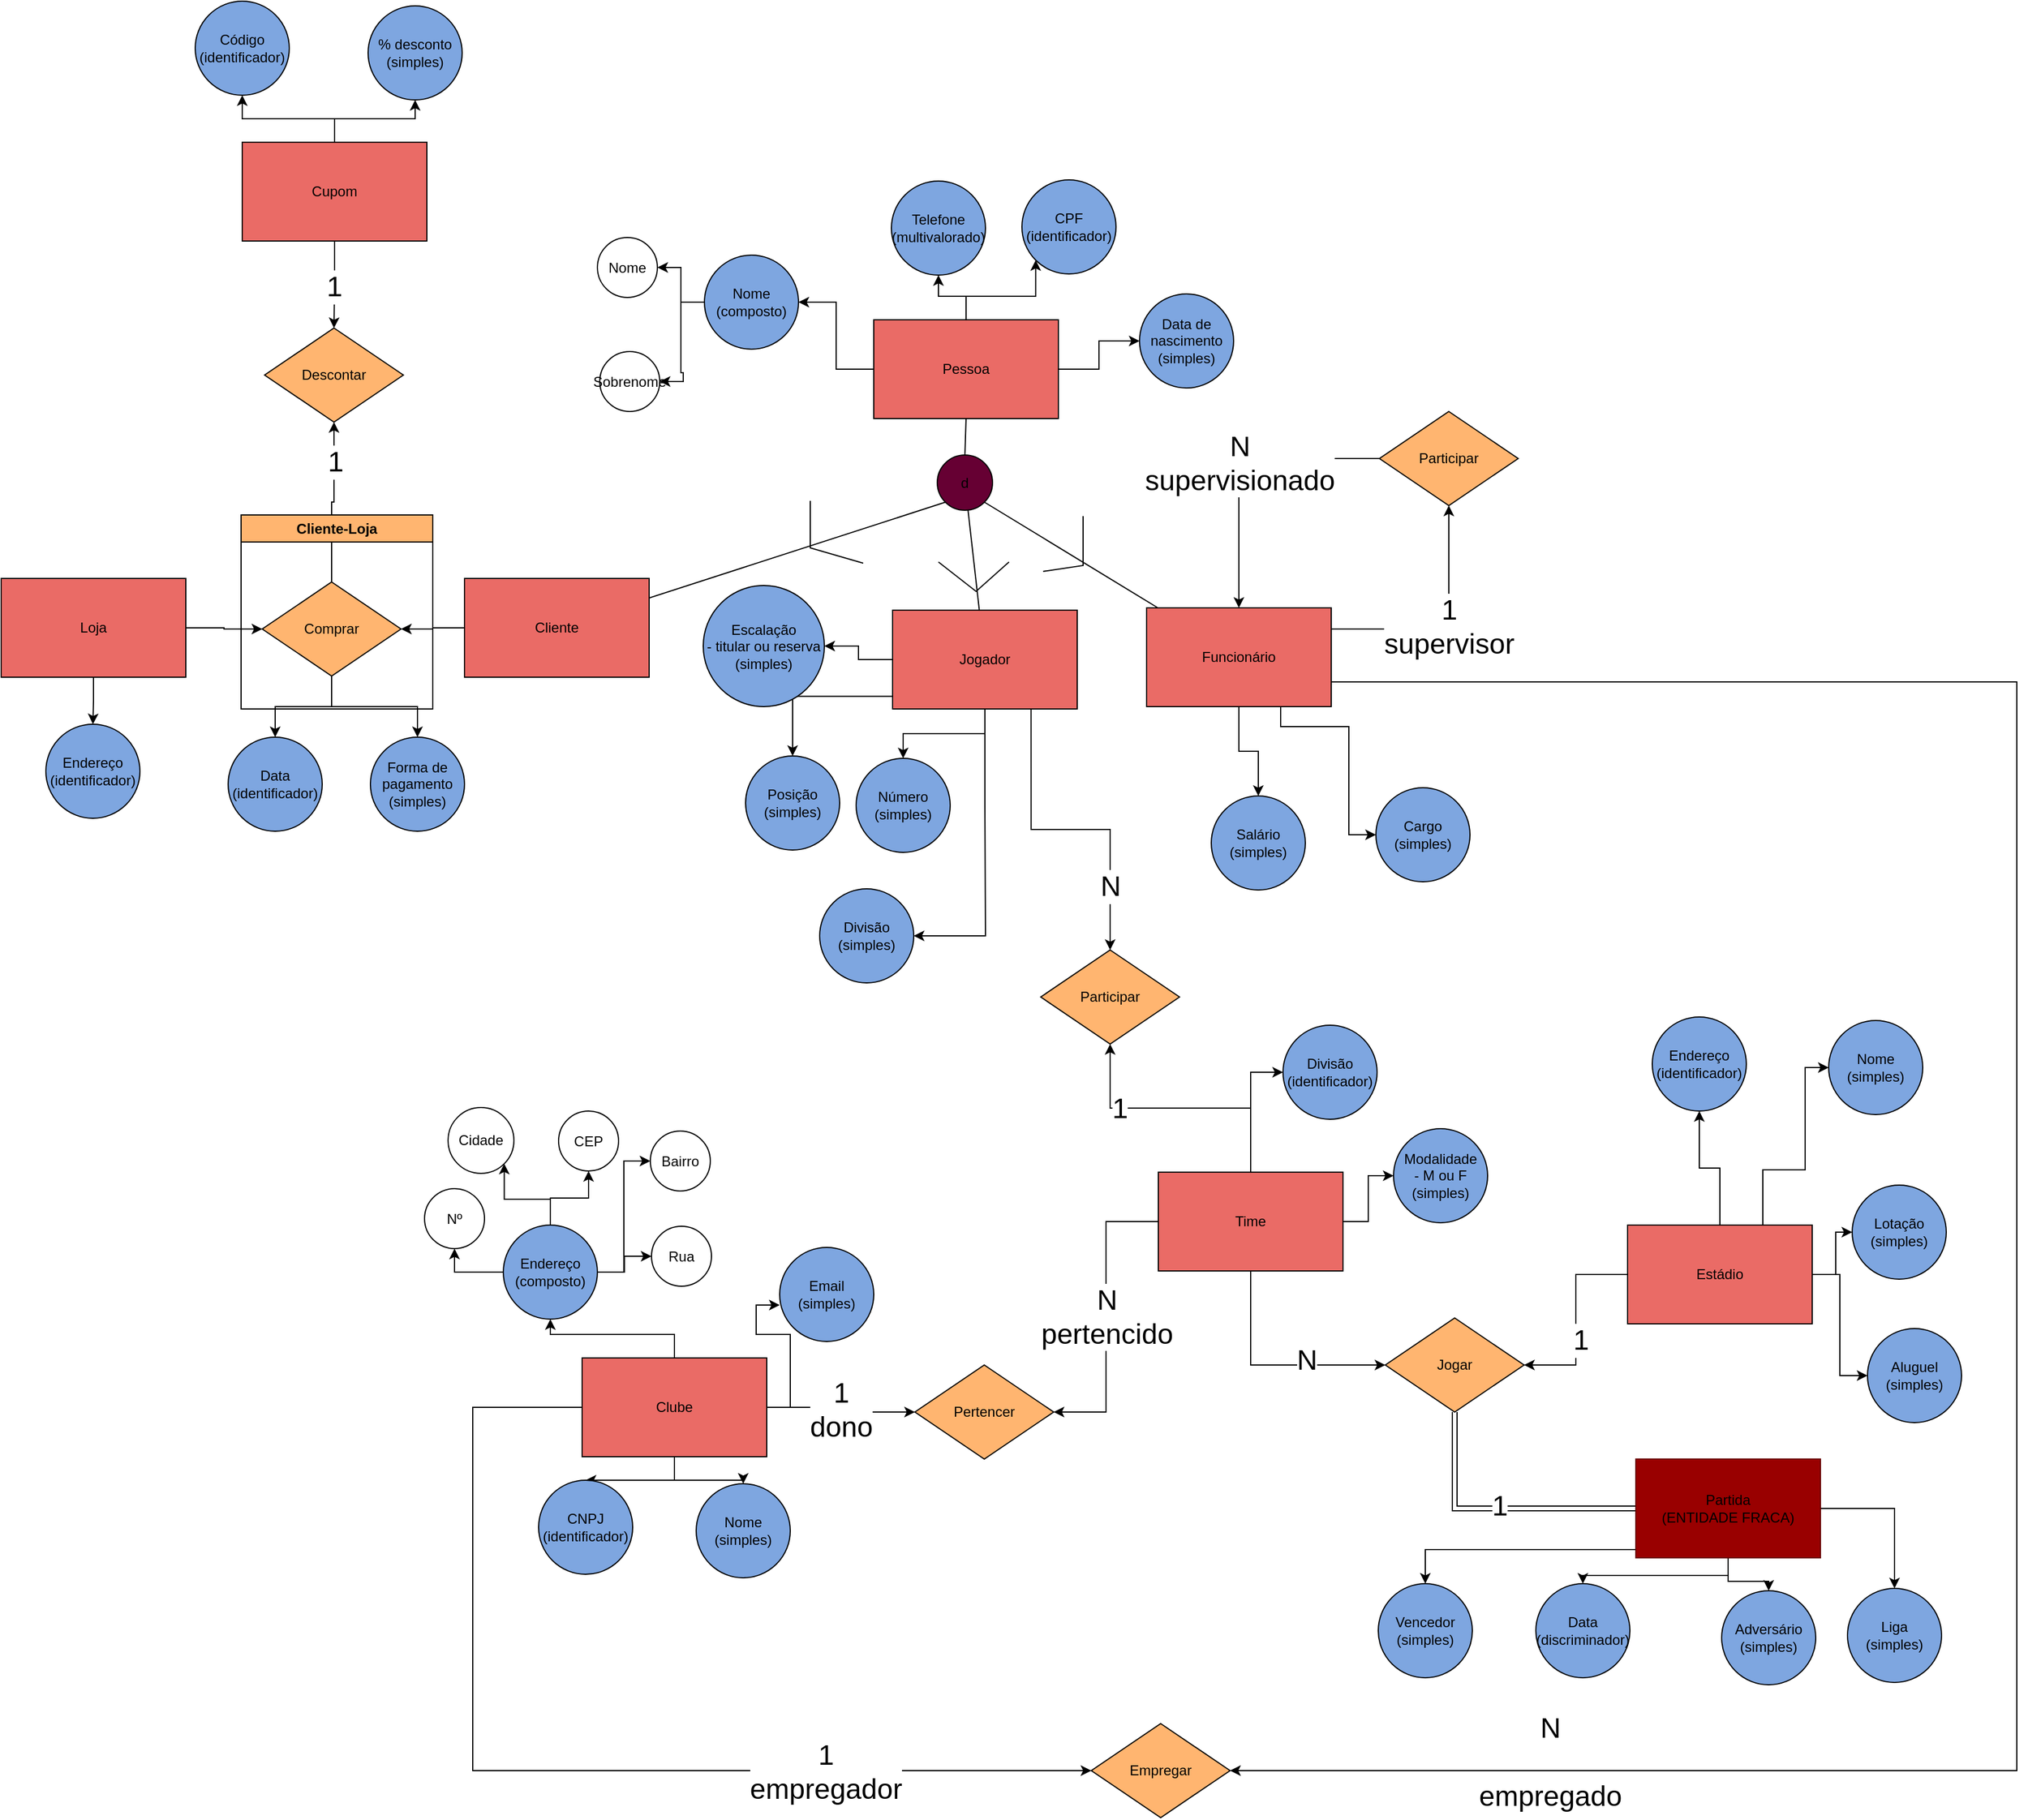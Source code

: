 <mxfile version="20.7.3" type="github">
  <diagram id="R2lEEEUBdFMjLlhIrx00" name="Page-1">
    <mxGraphModel dx="1477" dy="836" grid="0" gridSize="10" guides="0" tooltips="1" connect="1" arrows="1" fold="1" page="0" pageScale="1" pageWidth="850" pageHeight="1100" math="0" shadow="0" extFonts="Permanent Marker^https://fonts.googleapis.com/css?family=Permanent+Marker">
      <root>
        <mxCell id="0" />
        <mxCell id="1" parent="0" />
        <mxCell id="nBhm9qrBOVUtakQsjSAV-18" style="edgeStyle=orthogonalEdgeStyle;rounded=0;orthogonalLoop=1;jettySize=auto;html=1;" edge="1" parent="1" source="nBhm9qrBOVUtakQsjSAV-1" target="nBhm9qrBOVUtakQsjSAV-4">
          <mxGeometry relative="1" as="geometry">
            <Array as="points">
              <mxPoint x="132" y="1451" />
              <mxPoint x="26" y="1451" />
            </Array>
          </mxGeometry>
        </mxCell>
        <mxCell id="nBhm9qrBOVUtakQsjSAV-19" style="edgeStyle=orthogonalEdgeStyle;rounded=0;orthogonalLoop=1;jettySize=auto;html=1;entryX=0;entryY=0.613;entryDx=0;entryDy=0;entryPerimeter=0;" edge="1" parent="1" source="nBhm9qrBOVUtakQsjSAV-1" target="nBhm9qrBOVUtakQsjSAV-5">
          <mxGeometry relative="1" as="geometry" />
        </mxCell>
        <mxCell id="nBhm9qrBOVUtakQsjSAV-20" style="edgeStyle=orthogonalEdgeStyle;rounded=0;orthogonalLoop=1;jettySize=auto;html=1;" edge="1" parent="1" source="nBhm9qrBOVUtakQsjSAV-1" target="nBhm9qrBOVUtakQsjSAV-3">
          <mxGeometry relative="1" as="geometry" />
        </mxCell>
        <mxCell id="nBhm9qrBOVUtakQsjSAV-21" style="edgeStyle=orthogonalEdgeStyle;rounded=0;orthogonalLoop=1;jettySize=auto;html=1;" edge="1" parent="1" source="nBhm9qrBOVUtakQsjSAV-1" target="nBhm9qrBOVUtakQsjSAV-2">
          <mxGeometry relative="1" as="geometry" />
        </mxCell>
        <mxCell id="nBhm9qrBOVUtakQsjSAV-104" value="1&lt;br&gt;dono" style="edgeStyle=orthogonalEdgeStyle;rounded=0;orthogonalLoop=1;jettySize=auto;html=1;fontSize=24;fillColor=#FFB570;" edge="1" parent="1" source="nBhm9qrBOVUtakQsjSAV-1" target="nBhm9qrBOVUtakQsjSAV-102">
          <mxGeometry relative="1" as="geometry">
            <Array as="points">
              <mxPoint x="273" y="1513" />
              <mxPoint x="273" y="1517" />
            </Array>
          </mxGeometry>
        </mxCell>
        <mxCell id="nBhm9qrBOVUtakQsjSAV-118" style="edgeStyle=orthogonalEdgeStyle;rounded=0;orthogonalLoop=1;jettySize=auto;html=1;entryX=0;entryY=0.5;entryDx=0;entryDy=0;fontSize=24;fillColor=#FFB570;exitX=0;exitY=0.5;exitDx=0;exitDy=0;" edge="1" parent="1" source="nBhm9qrBOVUtakQsjSAV-1" target="nBhm9qrBOVUtakQsjSAV-117">
          <mxGeometry relative="1" as="geometry">
            <Array as="points">
              <mxPoint x="-40" y="1513" />
              <mxPoint x="-40" y="1822" />
            </Array>
          </mxGeometry>
        </mxCell>
        <mxCell id="nBhm9qrBOVUtakQsjSAV-119" value="1&lt;br&gt;empregador" style="edgeLabel;html=1;align=center;verticalAlign=middle;resizable=0;points=[];fontSize=24;" vertex="1" connectable="0" parent="nBhm9qrBOVUtakQsjSAV-118">
          <mxGeometry x="0.513" y="-1" relative="1" as="geometry">
            <mxPoint as="offset" />
          </mxGeometry>
        </mxCell>
        <mxCell id="nBhm9qrBOVUtakQsjSAV-1" value="Clube" style="rounded=0;whiteSpace=wrap;html=1;fillColor=#EA6B66;" vertex="1" parent="1">
          <mxGeometry x="53" y="1471" width="157" height="84" as="geometry" />
        </mxCell>
        <mxCell id="nBhm9qrBOVUtakQsjSAV-2" value="CNPJ&lt;br&gt;(identificador)" style="ellipse;whiteSpace=wrap;html=1;aspect=fixed;fillColor=#7EA6E0;" vertex="1" parent="1">
          <mxGeometry x="16" y="1575" width="80" height="80" as="geometry" />
        </mxCell>
        <mxCell id="nBhm9qrBOVUtakQsjSAV-3" value="Nome&lt;br&gt;(simples)" style="ellipse;whiteSpace=wrap;html=1;aspect=fixed;fillColor=#7EA6E0;" vertex="1" parent="1">
          <mxGeometry x="150" y="1578" width="80" height="80" as="geometry" />
        </mxCell>
        <mxCell id="nBhm9qrBOVUtakQsjSAV-13" style="edgeStyle=orthogonalEdgeStyle;rounded=0;orthogonalLoop=1;jettySize=auto;html=1;entryX=1;entryY=1;entryDx=0;entryDy=0;" edge="1" parent="1" source="nBhm9qrBOVUtakQsjSAV-4" target="nBhm9qrBOVUtakQsjSAV-8">
          <mxGeometry relative="1" as="geometry" />
        </mxCell>
        <mxCell id="nBhm9qrBOVUtakQsjSAV-14" style="edgeStyle=orthogonalEdgeStyle;rounded=0;orthogonalLoop=1;jettySize=auto;html=1;entryX=0.5;entryY=1;entryDx=0;entryDy=0;" edge="1" parent="1" source="nBhm9qrBOVUtakQsjSAV-4" target="nBhm9qrBOVUtakQsjSAV-11">
          <mxGeometry relative="1" as="geometry" />
        </mxCell>
        <mxCell id="nBhm9qrBOVUtakQsjSAV-15" style="edgeStyle=orthogonalEdgeStyle;rounded=0;orthogonalLoop=1;jettySize=auto;html=1;" edge="1" parent="1" source="nBhm9qrBOVUtakQsjSAV-4" target="nBhm9qrBOVUtakQsjSAV-6">
          <mxGeometry relative="1" as="geometry" />
        </mxCell>
        <mxCell id="nBhm9qrBOVUtakQsjSAV-16" style="edgeStyle=orthogonalEdgeStyle;rounded=0;orthogonalLoop=1;jettySize=auto;html=1;entryX=0;entryY=0.5;entryDx=0;entryDy=0;" edge="1" parent="1" source="nBhm9qrBOVUtakQsjSAV-4" target="nBhm9qrBOVUtakQsjSAV-9">
          <mxGeometry relative="1" as="geometry" />
        </mxCell>
        <mxCell id="nBhm9qrBOVUtakQsjSAV-17" style="edgeStyle=orthogonalEdgeStyle;rounded=0;orthogonalLoop=1;jettySize=auto;html=1;" edge="1" parent="1" source="nBhm9qrBOVUtakQsjSAV-4" target="nBhm9qrBOVUtakQsjSAV-10">
          <mxGeometry relative="1" as="geometry" />
        </mxCell>
        <mxCell id="nBhm9qrBOVUtakQsjSAV-4" value="Endereço&lt;br&gt;(composto)" style="ellipse;whiteSpace=wrap;html=1;aspect=fixed;fillColor=#7EA6E0;" vertex="1" parent="1">
          <mxGeometry x="-14" y="1358" width="80" height="80" as="geometry" />
        </mxCell>
        <mxCell id="nBhm9qrBOVUtakQsjSAV-5" value="Email&lt;br&gt;(simples)" style="ellipse;whiteSpace=wrap;html=1;aspect=fixed;fillColor=#7EA6E0;" vertex="1" parent="1">
          <mxGeometry x="221" y="1377" width="80" height="80" as="geometry" />
        </mxCell>
        <mxCell id="nBhm9qrBOVUtakQsjSAV-6" value="CEP" style="ellipse;whiteSpace=wrap;html=1;aspect=fixed;" vertex="1" parent="1">
          <mxGeometry x="33" y="1261" width="51" height="51" as="geometry" />
        </mxCell>
        <mxCell id="nBhm9qrBOVUtakQsjSAV-8" value="Cidade" style="ellipse;whiteSpace=wrap;html=1;aspect=fixed;" vertex="1" parent="1">
          <mxGeometry x="-61" y="1258" width="56" height="56" as="geometry" />
        </mxCell>
        <mxCell id="nBhm9qrBOVUtakQsjSAV-9" value="Bairro" style="ellipse;whiteSpace=wrap;html=1;aspect=fixed;" vertex="1" parent="1">
          <mxGeometry x="111" y="1278" width="51" height="51" as="geometry" />
        </mxCell>
        <mxCell id="nBhm9qrBOVUtakQsjSAV-10" value="Rua" style="ellipse;whiteSpace=wrap;html=1;aspect=fixed;" vertex="1" parent="1">
          <mxGeometry x="112" y="1359" width="51" height="51" as="geometry" />
        </mxCell>
        <mxCell id="nBhm9qrBOVUtakQsjSAV-11" value="Nº" style="ellipse;whiteSpace=wrap;html=1;aspect=fixed;" vertex="1" parent="1">
          <mxGeometry x="-81" y="1327" width="51" height="51" as="geometry" />
        </mxCell>
        <mxCell id="nBhm9qrBOVUtakQsjSAV-25" style="edgeStyle=orthogonalEdgeStyle;rounded=0;orthogonalLoop=1;jettySize=auto;html=1;entryX=0;entryY=0.5;entryDx=0;entryDy=0;" edge="1" parent="1" source="nBhm9qrBOVUtakQsjSAV-22" target="nBhm9qrBOVUtakQsjSAV-23">
          <mxGeometry relative="1" as="geometry" />
        </mxCell>
        <mxCell id="nBhm9qrBOVUtakQsjSAV-26" style="edgeStyle=orthogonalEdgeStyle;rounded=0;orthogonalLoop=1;jettySize=auto;html=1;" edge="1" parent="1" source="nBhm9qrBOVUtakQsjSAV-22" target="nBhm9qrBOVUtakQsjSAV-24">
          <mxGeometry relative="1" as="geometry" />
        </mxCell>
        <mxCell id="nBhm9qrBOVUtakQsjSAV-100" style="edgeStyle=orthogonalEdgeStyle;rounded=0;orthogonalLoop=1;jettySize=auto;html=1;entryX=0.5;entryY=1;entryDx=0;entryDy=0;fontSize=24;" edge="1" parent="1" source="nBhm9qrBOVUtakQsjSAV-22" target="nBhm9qrBOVUtakQsjSAV-97">
          <mxGeometry relative="1" as="geometry" />
        </mxCell>
        <mxCell id="nBhm9qrBOVUtakQsjSAV-101" value="1" style="edgeLabel;html=1;align=center;verticalAlign=middle;resizable=0;points=[];fontSize=24;" vertex="1" connectable="0" parent="nBhm9qrBOVUtakQsjSAV-100">
          <mxGeometry x="0.468" relative="1" as="geometry">
            <mxPoint x="1" as="offset" />
          </mxGeometry>
        </mxCell>
        <mxCell id="nBhm9qrBOVUtakQsjSAV-103" value="N&lt;br&gt;pertencido" style="edgeStyle=orthogonalEdgeStyle;rounded=0;orthogonalLoop=1;jettySize=auto;html=1;entryX=1;entryY=0.5;entryDx=0;entryDy=0;fontSize=24;" edge="1" parent="1" source="nBhm9qrBOVUtakQsjSAV-22" target="nBhm9qrBOVUtakQsjSAV-102">
          <mxGeometry relative="1" as="geometry" />
        </mxCell>
        <mxCell id="nBhm9qrBOVUtakQsjSAV-111" style="edgeStyle=orthogonalEdgeStyle;rounded=0;orthogonalLoop=1;jettySize=auto;html=1;entryX=0;entryY=0.5;entryDx=0;entryDy=0;fontSize=24;fillColor=#FFB570;exitX=0.5;exitY=1;exitDx=0;exitDy=0;" edge="1" parent="1" source="nBhm9qrBOVUtakQsjSAV-22" target="nBhm9qrBOVUtakQsjSAV-110">
          <mxGeometry relative="1" as="geometry" />
        </mxCell>
        <mxCell id="nBhm9qrBOVUtakQsjSAV-112" value="N" style="edgeLabel;html=1;align=center;verticalAlign=middle;resizable=0;points=[];fontSize=24;" vertex="1" connectable="0" parent="nBhm9qrBOVUtakQsjSAV-111">
          <mxGeometry x="0.304" y="4" relative="1" as="geometry">
            <mxPoint as="offset" />
          </mxGeometry>
        </mxCell>
        <mxCell id="nBhm9qrBOVUtakQsjSAV-22" value="Time" style="rounded=0;whiteSpace=wrap;html=1;fillColor=#EA6B66;" vertex="1" parent="1">
          <mxGeometry x="543" y="1313" width="157" height="84" as="geometry" />
        </mxCell>
        <mxCell id="nBhm9qrBOVUtakQsjSAV-23" value="Divisão&lt;br&gt;(identificador)" style="ellipse;whiteSpace=wrap;html=1;aspect=fixed;fillColor=#7EA6E0;" vertex="1" parent="1">
          <mxGeometry x="649" y="1188" width="80" height="80" as="geometry" />
        </mxCell>
        <mxCell id="nBhm9qrBOVUtakQsjSAV-24" value="Modalidade&lt;br&gt;- M ou F (simples)" style="ellipse;whiteSpace=wrap;html=1;aspect=fixed;fillColor=#7EA6E0;" vertex="1" parent="1">
          <mxGeometry x="743" y="1276" width="80" height="80" as="geometry" />
        </mxCell>
        <mxCell id="nBhm9qrBOVUtakQsjSAV-40" style="edgeStyle=orthogonalEdgeStyle;rounded=0;orthogonalLoop=1;jettySize=auto;html=1;entryX=0.5;entryY=0;entryDx=0;entryDy=0;" edge="1" parent="1" source="nBhm9qrBOVUtakQsjSAV-27" target="nBhm9qrBOVUtakQsjSAV-28">
          <mxGeometry relative="1" as="geometry" />
        </mxCell>
        <mxCell id="nBhm9qrBOVUtakQsjSAV-89" style="edgeStyle=orthogonalEdgeStyle;rounded=0;orthogonalLoop=1;jettySize=auto;html=1;" edge="1" parent="1" source="nBhm9qrBOVUtakQsjSAV-27" target="nBhm9qrBOVUtakQsjSAV-80">
          <mxGeometry relative="1" as="geometry" />
        </mxCell>
        <mxCell id="nBhm9qrBOVUtakQsjSAV-27" value="Loja" style="rounded=0;whiteSpace=wrap;html=1;fillColor=#EA6B66;" vertex="1" parent="1">
          <mxGeometry x="-441" y="808" width="157" height="84" as="geometry" />
        </mxCell>
        <mxCell id="nBhm9qrBOVUtakQsjSAV-28" value="Endereço&lt;br&gt;(identificador)" style="ellipse;whiteSpace=wrap;html=1;aspect=fixed;fillColor=#7EA6E0;" vertex="1" parent="1">
          <mxGeometry x="-403" y="932" width="80" height="80" as="geometry" />
        </mxCell>
        <mxCell id="nBhm9qrBOVUtakQsjSAV-41" style="edgeStyle=orthogonalEdgeStyle;rounded=0;orthogonalLoop=1;jettySize=auto;html=1;" edge="1" parent="1" source="nBhm9qrBOVUtakQsjSAV-30" target="nBhm9qrBOVUtakQsjSAV-32">
          <mxGeometry relative="1" as="geometry" />
        </mxCell>
        <mxCell id="nBhm9qrBOVUtakQsjSAV-42" style="edgeStyle=orthogonalEdgeStyle;rounded=0;orthogonalLoop=1;jettySize=auto;html=1;" edge="1" parent="1" source="nBhm9qrBOVUtakQsjSAV-30" target="nBhm9qrBOVUtakQsjSAV-39">
          <mxGeometry relative="1" as="geometry" />
        </mxCell>
        <mxCell id="nBhm9qrBOVUtakQsjSAV-43" style="edgeStyle=orthogonalEdgeStyle;rounded=0;orthogonalLoop=1;jettySize=auto;html=1;entryX=0;entryY=1;entryDx=0;entryDy=0;" edge="1" parent="1" source="nBhm9qrBOVUtakQsjSAV-30" target="nBhm9qrBOVUtakQsjSAV-31">
          <mxGeometry relative="1" as="geometry" />
        </mxCell>
        <mxCell id="nBhm9qrBOVUtakQsjSAV-44" style="edgeStyle=orthogonalEdgeStyle;rounded=0;orthogonalLoop=1;jettySize=auto;html=1;" edge="1" parent="1" source="nBhm9qrBOVUtakQsjSAV-30" target="nBhm9qrBOVUtakQsjSAV-38">
          <mxGeometry relative="1" as="geometry" />
        </mxCell>
        <mxCell id="nBhm9qrBOVUtakQsjSAV-30" value="Pessoa" style="rounded=0;whiteSpace=wrap;html=1;fillColor=#EA6B66;" vertex="1" parent="1">
          <mxGeometry x="301" y="588" width="157" height="84" as="geometry" />
        </mxCell>
        <mxCell id="nBhm9qrBOVUtakQsjSAV-31" value="CPF&lt;br&gt;(identificador)" style="ellipse;whiteSpace=wrap;html=1;aspect=fixed;fillColor=#7EA6E0;" vertex="1" parent="1">
          <mxGeometry x="427" y="469" width="80" height="80" as="geometry" />
        </mxCell>
        <mxCell id="nBhm9qrBOVUtakQsjSAV-36" style="edgeStyle=orthogonalEdgeStyle;rounded=0;orthogonalLoop=1;jettySize=auto;html=1;entryX=1;entryY=0.5;entryDx=0;entryDy=0;" edge="1" parent="1" source="nBhm9qrBOVUtakQsjSAV-32" target="nBhm9qrBOVUtakQsjSAV-33">
          <mxGeometry relative="1" as="geometry" />
        </mxCell>
        <mxCell id="nBhm9qrBOVUtakQsjSAV-37" style="edgeStyle=orthogonalEdgeStyle;rounded=0;orthogonalLoop=1;jettySize=auto;html=1;entryX=1;entryY=0.5;entryDx=0;entryDy=0;" edge="1" parent="1" source="nBhm9qrBOVUtakQsjSAV-32" target="nBhm9qrBOVUtakQsjSAV-34">
          <mxGeometry relative="1" as="geometry" />
        </mxCell>
        <mxCell id="nBhm9qrBOVUtakQsjSAV-32" value="Nome&lt;br&gt;(composto)" style="ellipse;whiteSpace=wrap;html=1;aspect=fixed;fillColor=#7EA6E0;" vertex="1" parent="1">
          <mxGeometry x="157" y="533" width="80" height="80" as="geometry" />
        </mxCell>
        <mxCell id="nBhm9qrBOVUtakQsjSAV-33" value="Nome" style="ellipse;whiteSpace=wrap;html=1;aspect=fixed;" vertex="1" parent="1">
          <mxGeometry x="66" y="518" width="51" height="51" as="geometry" />
        </mxCell>
        <mxCell id="nBhm9qrBOVUtakQsjSAV-34" value="Sobrenome" style="ellipse;whiteSpace=wrap;html=1;aspect=fixed;" vertex="1" parent="1">
          <mxGeometry x="68" y="615" width="51" height="51" as="geometry" />
        </mxCell>
        <mxCell id="nBhm9qrBOVUtakQsjSAV-38" value="Data de nascimento&lt;br&gt;(simples)" style="ellipse;whiteSpace=wrap;html=1;aspect=fixed;fillColor=#7EA6E0;" vertex="1" parent="1">
          <mxGeometry x="527" y="566" width="80" height="80" as="geometry" />
        </mxCell>
        <mxCell id="nBhm9qrBOVUtakQsjSAV-39" value="Telefone&lt;br&gt;(multivalorado)" style="ellipse;whiteSpace=wrap;html=1;aspect=fixed;fillColor=#7EA6E0;" vertex="1" parent="1">
          <mxGeometry x="316" y="470" width="80" height="80" as="geometry" />
        </mxCell>
        <mxCell id="nBhm9qrBOVUtakQsjSAV-45" value="d" style="ellipse;whiteSpace=wrap;html=1;aspect=fixed;fillColor=#660033;" vertex="1" parent="1">
          <mxGeometry x="355" y="703" width="47" height="47" as="geometry" />
        </mxCell>
        <mxCell id="nBhm9qrBOVUtakQsjSAV-47" value="" style="endArrow=none;html=1;rounded=0;entryX=0.5;entryY=1;entryDx=0;entryDy=0;exitX=0.5;exitY=0;exitDx=0;exitDy=0;" edge="1" parent="1" source="nBhm9qrBOVUtakQsjSAV-45" target="nBhm9qrBOVUtakQsjSAV-30">
          <mxGeometry width="50" height="50" relative="1" as="geometry">
            <mxPoint x="397" y="617" as="sourcePoint" />
            <mxPoint x="447" y="567" as="targetPoint" />
          </mxGeometry>
        </mxCell>
        <mxCell id="nBhm9qrBOVUtakQsjSAV-90" style="edgeStyle=orthogonalEdgeStyle;rounded=0;orthogonalLoop=1;jettySize=auto;html=1;entryX=1;entryY=0.5;entryDx=0;entryDy=0;" edge="1" parent="1" source="nBhm9qrBOVUtakQsjSAV-48" target="nBhm9qrBOVUtakQsjSAV-80">
          <mxGeometry relative="1" as="geometry" />
        </mxCell>
        <mxCell id="nBhm9qrBOVUtakQsjSAV-48" value="Cliente" style="rounded=0;whiteSpace=wrap;html=1;fillColor=#EA6B66;" vertex="1" parent="1">
          <mxGeometry x="-47" y="808" width="157" height="84" as="geometry" />
        </mxCell>
        <mxCell id="nBhm9qrBOVUtakQsjSAV-68" style="edgeStyle=orthogonalEdgeStyle;rounded=0;orthogonalLoop=1;jettySize=auto;html=1;exitX=0.002;exitY=0.872;exitDx=0;exitDy=0;exitPerimeter=0;" edge="1" parent="1" source="nBhm9qrBOVUtakQsjSAV-49" target="nBhm9qrBOVUtakQsjSAV-67">
          <mxGeometry relative="1" as="geometry" />
        </mxCell>
        <mxCell id="nBhm9qrBOVUtakQsjSAV-70" style="edgeStyle=orthogonalEdgeStyle;rounded=0;orthogonalLoop=1;jettySize=auto;html=1;" edge="1" parent="1" source="nBhm9qrBOVUtakQsjSAV-49" target="nBhm9qrBOVUtakQsjSAV-69">
          <mxGeometry relative="1" as="geometry" />
        </mxCell>
        <mxCell id="nBhm9qrBOVUtakQsjSAV-72" style="edgeStyle=orthogonalEdgeStyle;rounded=0;orthogonalLoop=1;jettySize=auto;html=1;exitX=0.5;exitY=1;exitDx=0;exitDy=0;" edge="1" parent="1" source="nBhm9qrBOVUtakQsjSAV-49" target="nBhm9qrBOVUtakQsjSAV-71">
          <mxGeometry relative="1" as="geometry">
            <Array as="points">
              <mxPoint x="396" y="1001" />
              <mxPoint x="396" y="1001" />
            </Array>
          </mxGeometry>
        </mxCell>
        <mxCell id="nBhm9qrBOVUtakQsjSAV-74" style="edgeStyle=orthogonalEdgeStyle;rounded=0;orthogonalLoop=1;jettySize=auto;html=1;exitX=0;exitY=0.5;exitDx=0;exitDy=0;" edge="1" parent="1" source="nBhm9qrBOVUtakQsjSAV-49" target="nBhm9qrBOVUtakQsjSAV-73">
          <mxGeometry relative="1" as="geometry" />
        </mxCell>
        <mxCell id="nBhm9qrBOVUtakQsjSAV-98" value="&lt;font style=&quot;font-size: 24px;&quot;&gt;N&lt;/font&gt;" style="edgeStyle=orthogonalEdgeStyle;rounded=0;orthogonalLoop=1;jettySize=auto;html=1;exitX=0.75;exitY=1;exitDx=0;exitDy=0;" edge="1" parent="1" source="nBhm9qrBOVUtakQsjSAV-49" target="nBhm9qrBOVUtakQsjSAV-97">
          <mxGeometry x="0.603" relative="1" as="geometry">
            <mxPoint as="offset" />
          </mxGeometry>
        </mxCell>
        <mxCell id="nBhm9qrBOVUtakQsjSAV-49" value="Jogador" style="rounded=0;whiteSpace=wrap;html=1;fillColor=#EA6B66;" vertex="1" parent="1">
          <mxGeometry x="317" y="835" width="157" height="84" as="geometry" />
        </mxCell>
        <mxCell id="nBhm9qrBOVUtakQsjSAV-76" style="edgeStyle=orthogonalEdgeStyle;rounded=0;orthogonalLoop=1;jettySize=auto;html=1;exitX=0.75;exitY=1;exitDx=0;exitDy=0;" edge="1" parent="1" source="nBhm9qrBOVUtakQsjSAV-50" target="nBhm9qrBOVUtakQsjSAV-75">
          <mxGeometry relative="1" as="geometry">
            <Array as="points">
              <mxPoint x="647" y="917" />
              <mxPoint x="647" y="934" />
              <mxPoint x="705" y="934" />
              <mxPoint x="705" y="1026" />
            </Array>
          </mxGeometry>
        </mxCell>
        <mxCell id="nBhm9qrBOVUtakQsjSAV-78" style="edgeStyle=orthogonalEdgeStyle;rounded=0;orthogonalLoop=1;jettySize=auto;html=1;" edge="1" parent="1" source="nBhm9qrBOVUtakQsjSAV-50" target="nBhm9qrBOVUtakQsjSAV-77">
          <mxGeometry relative="1" as="geometry" />
        </mxCell>
        <mxCell id="nBhm9qrBOVUtakQsjSAV-106" value="1&lt;br&gt;supervisor" style="edgeStyle=orthogonalEdgeStyle;rounded=0;orthogonalLoop=1;jettySize=auto;html=1;entryX=0.5;entryY=1;entryDx=0;entryDy=0;fontSize=24;fillColor=#FFB570;" edge="1" parent="1" source="nBhm9qrBOVUtakQsjSAV-50" target="nBhm9qrBOVUtakQsjSAV-105">
          <mxGeometry relative="1" as="geometry">
            <Array as="points">
              <mxPoint x="790" y="851" />
            </Array>
          </mxGeometry>
        </mxCell>
        <mxCell id="nBhm9qrBOVUtakQsjSAV-120" style="edgeStyle=orthogonalEdgeStyle;rounded=0;orthogonalLoop=1;jettySize=auto;html=1;entryX=1;entryY=0.5;entryDx=0;entryDy=0;fontSize=24;fillColor=#FFB570;exitX=1;exitY=0.75;exitDx=0;exitDy=0;" edge="1" parent="1" source="nBhm9qrBOVUtakQsjSAV-50" target="nBhm9qrBOVUtakQsjSAV-117">
          <mxGeometry relative="1" as="geometry">
            <Array as="points">
              <mxPoint x="1273" y="896" />
              <mxPoint x="1273" y="1822" />
            </Array>
          </mxGeometry>
        </mxCell>
        <mxCell id="nBhm9qrBOVUtakQsjSAV-50" value="Funcionário" style="rounded=0;whiteSpace=wrap;html=1;fillColor=#EA6B66;" vertex="1" parent="1">
          <mxGeometry x="533" y="833" width="157" height="84" as="geometry" />
        </mxCell>
        <mxCell id="nBhm9qrBOVUtakQsjSAV-54" style="edgeStyle=orthogonalEdgeStyle;rounded=0;orthogonalLoop=1;jettySize=auto;html=1;entryX=0.5;entryY=1;entryDx=0;entryDy=0;" edge="1" parent="1" source="nBhm9qrBOVUtakQsjSAV-51" target="nBhm9qrBOVUtakQsjSAV-52">
          <mxGeometry relative="1" as="geometry" />
        </mxCell>
        <mxCell id="nBhm9qrBOVUtakQsjSAV-55" style="edgeStyle=orthogonalEdgeStyle;rounded=0;orthogonalLoop=1;jettySize=auto;html=1;entryX=0.5;entryY=1;entryDx=0;entryDy=0;" edge="1" parent="1" source="nBhm9qrBOVUtakQsjSAV-51" target="nBhm9qrBOVUtakQsjSAV-53">
          <mxGeometry relative="1" as="geometry" />
        </mxCell>
        <mxCell id="nBhm9qrBOVUtakQsjSAV-88" style="edgeStyle=orthogonalEdgeStyle;rounded=0;orthogonalLoop=1;jettySize=auto;html=1;" edge="1" parent="1" source="nBhm9qrBOVUtakQsjSAV-51" target="nBhm9qrBOVUtakQsjSAV-85">
          <mxGeometry relative="1" as="geometry" />
        </mxCell>
        <mxCell id="nBhm9qrBOVUtakQsjSAV-108" value="1" style="edgeLabel;html=1;align=center;verticalAlign=middle;resizable=0;points=[];fontSize=24;" vertex="1" connectable="0" parent="nBhm9qrBOVUtakQsjSAV-88">
          <mxGeometry x="0.06" relative="1" as="geometry">
            <mxPoint as="offset" />
          </mxGeometry>
        </mxCell>
        <mxCell id="nBhm9qrBOVUtakQsjSAV-51" value="Cupom" style="rounded=0;whiteSpace=wrap;html=1;fillColor=#EA6B66;" vertex="1" parent="1">
          <mxGeometry x="-236" y="437" width="157" height="84" as="geometry" />
        </mxCell>
        <mxCell id="nBhm9qrBOVUtakQsjSAV-52" value="Código&lt;br&gt;(identificador)" style="ellipse;whiteSpace=wrap;html=1;aspect=fixed;fillColor=#7EA6E0;" vertex="1" parent="1">
          <mxGeometry x="-276" y="317" width="80" height="80" as="geometry" />
        </mxCell>
        <mxCell id="nBhm9qrBOVUtakQsjSAV-53" value="% desconto&lt;br&gt;(simples)" style="ellipse;whiteSpace=wrap;html=1;aspect=fixed;fillColor=#7EA6E0;" vertex="1" parent="1">
          <mxGeometry x="-129" y="321" width="80" height="80" as="geometry" />
        </mxCell>
        <mxCell id="nBhm9qrBOVUtakQsjSAV-57" value="" style="endArrow=none;html=1;rounded=0;entryX=0;entryY=1;entryDx=0;entryDy=0;" edge="1" parent="1" source="nBhm9qrBOVUtakQsjSAV-48" target="nBhm9qrBOVUtakQsjSAV-45">
          <mxGeometry width="50" height="50" relative="1" as="geometry">
            <mxPoint x="285" y="807" as="sourcePoint" />
            <mxPoint x="335" y="757" as="targetPoint" />
          </mxGeometry>
        </mxCell>
        <mxCell id="nBhm9qrBOVUtakQsjSAV-59" value="" style="endArrow=none;html=1;rounded=0;" edge="1" parent="1" source="nBhm9qrBOVUtakQsjSAV-49" target="nBhm9qrBOVUtakQsjSAV-45">
          <mxGeometry width="50" height="50" relative="1" as="geometry">
            <mxPoint x="240.556" y="842" as="sourcePoint" />
            <mxPoint x="371.883" y="753.117" as="targetPoint" />
          </mxGeometry>
        </mxCell>
        <mxCell id="nBhm9qrBOVUtakQsjSAV-60" value="" style="endArrow=none;html=1;rounded=0;entryX=1;entryY=1;entryDx=0;entryDy=0;" edge="1" parent="1" source="nBhm9qrBOVUtakQsjSAV-50" target="nBhm9qrBOVUtakQsjSAV-45">
          <mxGeometry width="50" height="50" relative="1" as="geometry">
            <mxPoint x="397.493" y="845" as="sourcePoint" />
            <mxPoint x="381.883" y="763.117" as="targetPoint" />
          </mxGeometry>
        </mxCell>
        <mxCell id="nBhm9qrBOVUtakQsjSAV-61" value="" style="endArrow=none;html=1;rounded=0;" edge="1" parent="1">
          <mxGeometry width="50" height="50" relative="1" as="geometry">
            <mxPoint x="292" y="795" as="sourcePoint" />
            <mxPoint x="247" y="742" as="targetPoint" />
            <Array as="points">
              <mxPoint x="247" y="782" />
            </Array>
          </mxGeometry>
        </mxCell>
        <mxCell id="nBhm9qrBOVUtakQsjSAV-65" value="" style="endArrow=none;html=1;rounded=0;" edge="1" parent="1">
          <mxGeometry width="50" height="50" relative="1" as="geometry">
            <mxPoint x="356" y="794" as="sourcePoint" />
            <mxPoint x="416" y="794" as="targetPoint" />
            <Array as="points">
              <mxPoint x="388" y="819" />
            </Array>
          </mxGeometry>
        </mxCell>
        <mxCell id="nBhm9qrBOVUtakQsjSAV-66" value="" style="endArrow=none;html=1;rounded=0;" edge="1" parent="1">
          <mxGeometry width="50" height="50" relative="1" as="geometry">
            <mxPoint x="445" y="802" as="sourcePoint" />
            <mxPoint x="479" y="755" as="targetPoint" />
            <Array as="points">
              <mxPoint x="479" y="797" />
            </Array>
          </mxGeometry>
        </mxCell>
        <mxCell id="nBhm9qrBOVUtakQsjSAV-67" value="Posição&lt;br&gt;(simples)" style="ellipse;whiteSpace=wrap;html=1;aspect=fixed;fillColor=#7EA6E0;" vertex="1" parent="1">
          <mxGeometry x="192" y="959" width="80" height="80" as="geometry" />
        </mxCell>
        <mxCell id="nBhm9qrBOVUtakQsjSAV-69" value="Número&lt;br&gt;(simples)" style="ellipse;whiteSpace=wrap;html=1;aspect=fixed;fillColor=#7EA6E0;" vertex="1" parent="1">
          <mxGeometry x="286" y="961" width="80" height="80" as="geometry" />
        </mxCell>
        <mxCell id="nBhm9qrBOVUtakQsjSAV-71" value="Divisão&lt;br&gt;(simples)" style="ellipse;whiteSpace=wrap;html=1;aspect=fixed;fillColor=#7EA6E0;" vertex="1" parent="1">
          <mxGeometry x="255" y="1072" width="80" height="80" as="geometry" />
        </mxCell>
        <mxCell id="nBhm9qrBOVUtakQsjSAV-73" value="Escalação&lt;br&gt;- titular ou reserva (simples)" style="ellipse;whiteSpace=wrap;html=1;aspect=fixed;fillColor=#7EA6E0;" vertex="1" parent="1">
          <mxGeometry x="156" y="814" width="103" height="103" as="geometry" />
        </mxCell>
        <mxCell id="nBhm9qrBOVUtakQsjSAV-75" value="Cargo&lt;br&gt;(simples)" style="ellipse;whiteSpace=wrap;html=1;aspect=fixed;fillColor=#7EA6E0;" vertex="1" parent="1">
          <mxGeometry x="728" y="986" width="80" height="80" as="geometry" />
        </mxCell>
        <mxCell id="nBhm9qrBOVUtakQsjSAV-77" value="Salário&lt;br&gt;(simples)" style="ellipse;whiteSpace=wrap;html=1;aspect=fixed;fillColor=#7EA6E0;" vertex="1" parent="1">
          <mxGeometry x="588" y="993" width="80" height="80" as="geometry" />
        </mxCell>
        <mxCell id="nBhm9qrBOVUtakQsjSAV-86" style="edgeStyle=orthogonalEdgeStyle;rounded=0;orthogonalLoop=1;jettySize=auto;html=1;entryX=0.5;entryY=1;entryDx=0;entryDy=0;" edge="1" parent="1" source="nBhm9qrBOVUtakQsjSAV-80" target="nBhm9qrBOVUtakQsjSAV-85">
          <mxGeometry relative="1" as="geometry" />
        </mxCell>
        <mxCell id="nBhm9qrBOVUtakQsjSAV-109" value="1" style="edgeLabel;html=1;align=center;verticalAlign=middle;resizable=0;points=[];fontSize=24;" vertex="1" connectable="0" parent="nBhm9qrBOVUtakQsjSAV-86">
          <mxGeometry x="0.517" y="-1" relative="1" as="geometry">
            <mxPoint as="offset" />
          </mxGeometry>
        </mxCell>
        <mxCell id="nBhm9qrBOVUtakQsjSAV-92" style="edgeStyle=orthogonalEdgeStyle;rounded=0;orthogonalLoop=1;jettySize=auto;html=1;" edge="1" parent="1" source="nBhm9qrBOVUtakQsjSAV-80" target="nBhm9qrBOVUtakQsjSAV-91">
          <mxGeometry relative="1" as="geometry" />
        </mxCell>
        <mxCell id="nBhm9qrBOVUtakQsjSAV-94" style="edgeStyle=orthogonalEdgeStyle;rounded=0;orthogonalLoop=1;jettySize=auto;html=1;" edge="1" parent="1" source="nBhm9qrBOVUtakQsjSAV-80" target="nBhm9qrBOVUtakQsjSAV-93">
          <mxGeometry relative="1" as="geometry" />
        </mxCell>
        <mxCell id="nBhm9qrBOVUtakQsjSAV-80" value="Comprar" style="rhombus;whiteSpace=wrap;html=1;fillColor=#FFB570;" vertex="1" parent="1">
          <mxGeometry x="-219" y="811" width="118" height="80" as="geometry" />
        </mxCell>
        <mxCell id="nBhm9qrBOVUtakQsjSAV-81" value="Cliente-Loja" style="swimlane;whiteSpace=wrap;html=1;fillColor=#FFB570;" vertex="1" parent="1">
          <mxGeometry x="-237" y="754" width="163" height="165" as="geometry" />
        </mxCell>
        <mxCell id="nBhm9qrBOVUtakQsjSAV-85" value="Descontar" style="rhombus;whiteSpace=wrap;html=1;fillColor=#FFB570;" vertex="1" parent="1">
          <mxGeometry x="-217" y="595" width="118" height="80" as="geometry" />
        </mxCell>
        <mxCell id="nBhm9qrBOVUtakQsjSAV-91" value="Data&lt;br&gt;(identificador)" style="ellipse;whiteSpace=wrap;html=1;aspect=fixed;fillColor=#7EA6E0;" vertex="1" parent="1">
          <mxGeometry x="-248" y="943" width="80" height="80" as="geometry" />
        </mxCell>
        <mxCell id="nBhm9qrBOVUtakQsjSAV-93" value="Forma de pagamento&lt;br&gt;(simples)" style="ellipse;whiteSpace=wrap;html=1;aspect=fixed;fillColor=#7EA6E0;" vertex="1" parent="1">
          <mxGeometry x="-127" y="943" width="80" height="80" as="geometry" />
        </mxCell>
        <mxCell id="nBhm9qrBOVUtakQsjSAV-115" style="edgeStyle=orthogonalEdgeStyle;rounded=0;orthogonalLoop=1;jettySize=auto;html=1;fontSize=24;fillColor=#FFB570;" edge="1" parent="1" source="nBhm9qrBOVUtakQsjSAV-95" target="nBhm9qrBOVUtakQsjSAV-110">
          <mxGeometry relative="1" as="geometry" />
        </mxCell>
        <mxCell id="nBhm9qrBOVUtakQsjSAV-116" value="1" style="edgeLabel;html=1;align=center;verticalAlign=middle;resizable=0;points=[];fontSize=24;" vertex="1" connectable="0" parent="nBhm9qrBOVUtakQsjSAV-115">
          <mxGeometry x="0.2" y="4" relative="1" as="geometry">
            <mxPoint y="1" as="offset" />
          </mxGeometry>
        </mxCell>
        <mxCell id="nBhm9qrBOVUtakQsjSAV-127" style="edgeStyle=orthogonalEdgeStyle;rounded=0;orthogonalLoop=1;jettySize=auto;html=1;entryX=0.5;entryY=1;entryDx=0;entryDy=0;fontSize=24;fillColor=#FFB570;" edge="1" parent="1" source="nBhm9qrBOVUtakQsjSAV-95" target="nBhm9qrBOVUtakQsjSAV-123">
          <mxGeometry relative="1" as="geometry" />
        </mxCell>
        <mxCell id="nBhm9qrBOVUtakQsjSAV-128" style="edgeStyle=orthogonalEdgeStyle;rounded=0;orthogonalLoop=1;jettySize=auto;html=1;entryX=0;entryY=0.5;entryDx=0;entryDy=0;fontSize=24;fillColor=#FFB570;" edge="1" parent="1" source="nBhm9qrBOVUtakQsjSAV-95" target="nBhm9qrBOVUtakQsjSAV-124">
          <mxGeometry relative="1" as="geometry">
            <Array as="points">
              <mxPoint x="1057" y="1311" />
              <mxPoint x="1093" y="1311" />
              <mxPoint x="1093" y="1224" />
            </Array>
          </mxGeometry>
        </mxCell>
        <mxCell id="nBhm9qrBOVUtakQsjSAV-129" style="edgeStyle=orthogonalEdgeStyle;rounded=0;orthogonalLoop=1;jettySize=auto;html=1;fontSize=24;fillColor=#FFB570;" edge="1" parent="1" source="nBhm9qrBOVUtakQsjSAV-95" target="nBhm9qrBOVUtakQsjSAV-125">
          <mxGeometry relative="1" as="geometry" />
        </mxCell>
        <mxCell id="nBhm9qrBOVUtakQsjSAV-130" style="edgeStyle=orthogonalEdgeStyle;rounded=0;orthogonalLoop=1;jettySize=auto;html=1;entryX=0;entryY=0.5;entryDx=0;entryDy=0;fontSize=24;fillColor=#FFB570;" edge="1" parent="1" source="nBhm9qrBOVUtakQsjSAV-95" target="nBhm9qrBOVUtakQsjSAV-126">
          <mxGeometry relative="1" as="geometry" />
        </mxCell>
        <mxCell id="nBhm9qrBOVUtakQsjSAV-95" value="Estádio" style="rounded=0;whiteSpace=wrap;html=1;fillColor=#EA6B66;" vertex="1" parent="1">
          <mxGeometry x="942" y="1358" width="157" height="84" as="geometry" />
        </mxCell>
        <mxCell id="nBhm9qrBOVUtakQsjSAV-113" style="edgeStyle=orthogonalEdgeStyle;rounded=0;orthogonalLoop=1;jettySize=auto;html=1;entryX=0.5;entryY=1;entryDx=0;entryDy=0;fontSize=24;fillColor=#FFB570;shape=link;" edge="1" parent="1" source="nBhm9qrBOVUtakQsjSAV-96" target="nBhm9qrBOVUtakQsjSAV-110">
          <mxGeometry relative="1" as="geometry" />
        </mxCell>
        <mxCell id="nBhm9qrBOVUtakQsjSAV-114" value="1" style="edgeLabel;html=1;align=center;verticalAlign=middle;resizable=0;points=[];fontSize=24;" vertex="1" connectable="0" parent="nBhm9qrBOVUtakQsjSAV-113">
          <mxGeometry x="-0.02" y="-2" relative="1" as="geometry">
            <mxPoint x="-1" as="offset" />
          </mxGeometry>
        </mxCell>
        <mxCell id="nBhm9qrBOVUtakQsjSAV-135" style="edgeStyle=orthogonalEdgeStyle;rounded=0;orthogonalLoop=1;jettySize=auto;html=1;fontSize=24;fillColor=#FFB570;" edge="1" parent="1" source="nBhm9qrBOVUtakQsjSAV-96" target="nBhm9qrBOVUtakQsjSAV-134">
          <mxGeometry relative="1" as="geometry">
            <Array as="points">
              <mxPoint x="770" y="1634" />
            </Array>
          </mxGeometry>
        </mxCell>
        <mxCell id="nBhm9qrBOVUtakQsjSAV-136" style="edgeStyle=orthogonalEdgeStyle;rounded=0;orthogonalLoop=1;jettySize=auto;html=1;fontSize=24;fillColor=#FFB570;" edge="1" parent="1" source="nBhm9qrBOVUtakQsjSAV-96" target="nBhm9qrBOVUtakQsjSAV-131">
          <mxGeometry relative="1" as="geometry">
            <Array as="points">
              <mxPoint x="1028" y="1656" />
              <mxPoint x="904" y="1656" />
            </Array>
          </mxGeometry>
        </mxCell>
        <mxCell id="nBhm9qrBOVUtakQsjSAV-137" style="edgeStyle=orthogonalEdgeStyle;rounded=0;orthogonalLoop=1;jettySize=auto;html=1;fontSize=24;fillColor=#FFB570;" edge="1" parent="1" source="nBhm9qrBOVUtakQsjSAV-96" target="nBhm9qrBOVUtakQsjSAV-132">
          <mxGeometry relative="1" as="geometry" />
        </mxCell>
        <mxCell id="nBhm9qrBOVUtakQsjSAV-138" style="edgeStyle=orthogonalEdgeStyle;rounded=0;orthogonalLoop=1;jettySize=auto;html=1;fontSize=24;fillColor=#FFB570;" edge="1" parent="1" source="nBhm9qrBOVUtakQsjSAV-96" target="nBhm9qrBOVUtakQsjSAV-133">
          <mxGeometry relative="1" as="geometry" />
        </mxCell>
        <mxCell id="nBhm9qrBOVUtakQsjSAV-96" value="Partida&lt;br&gt;(ENTIDADE FRACA)" style="rounded=0;whiteSpace=wrap;html=1;fillColor=#990000;strokeColor=#660000;" vertex="1" parent="1">
          <mxGeometry x="949" y="1557" width="157" height="84" as="geometry" />
        </mxCell>
        <mxCell id="nBhm9qrBOVUtakQsjSAV-97" value="Participar" style="rhombus;whiteSpace=wrap;html=1;fillColor=#FFB570;" vertex="1" parent="1">
          <mxGeometry x="443" y="1124" width="118" height="80" as="geometry" />
        </mxCell>
        <mxCell id="nBhm9qrBOVUtakQsjSAV-102" value="Pertencer" style="rhombus;whiteSpace=wrap;html=1;fillColor=#FFB570;" vertex="1" parent="1">
          <mxGeometry x="336" y="1477" width="118" height="80" as="geometry" />
        </mxCell>
        <mxCell id="nBhm9qrBOVUtakQsjSAV-107" value="N&lt;br&gt;supervisionado" style="edgeStyle=orthogonalEdgeStyle;rounded=0;orthogonalLoop=1;jettySize=auto;html=1;entryX=0.5;entryY=0;entryDx=0;entryDy=0;fontSize=24;fillColor=#FFB570;" edge="1" parent="1" source="nBhm9qrBOVUtakQsjSAV-105" target="nBhm9qrBOVUtakQsjSAV-50">
          <mxGeometry relative="1" as="geometry" />
        </mxCell>
        <mxCell id="nBhm9qrBOVUtakQsjSAV-105" value="Participar" style="rhombus;whiteSpace=wrap;html=1;fillColor=#FFB570;" vertex="1" parent="1">
          <mxGeometry x="731" y="666" width="118" height="80" as="geometry" />
        </mxCell>
        <mxCell id="nBhm9qrBOVUtakQsjSAV-110" value="Jogar" style="rhombus;whiteSpace=wrap;html=1;fillColor=#FFB570;" vertex="1" parent="1">
          <mxGeometry x="736" y="1437" width="118" height="80" as="geometry" />
        </mxCell>
        <mxCell id="nBhm9qrBOVUtakQsjSAV-117" value="Empregar" style="rhombus;whiteSpace=wrap;html=1;fillColor=#FFB570;" vertex="1" parent="1">
          <mxGeometry x="486" y="1782" width="118" height="80" as="geometry" />
        </mxCell>
        <mxCell id="nBhm9qrBOVUtakQsjSAV-121" value="N&lt;br&gt;&lt;br&gt;empregado" style="text;html=1;align=center;verticalAlign=middle;resizable=0;points=[];autosize=1;strokeColor=none;fillColor=none;fontSize=24;" vertex="1" parent="1">
          <mxGeometry x="806" y="1767" width="139" height="96" as="geometry" />
        </mxCell>
        <mxCell id="nBhm9qrBOVUtakQsjSAV-123" value="Endereço&lt;br&gt;(identificador)" style="ellipse;whiteSpace=wrap;html=1;aspect=fixed;fillColor=#7EA6E0;" vertex="1" parent="1">
          <mxGeometry x="963" y="1181" width="80" height="80" as="geometry" />
        </mxCell>
        <mxCell id="nBhm9qrBOVUtakQsjSAV-124" value="Nome&lt;br&gt;(simples)" style="ellipse;whiteSpace=wrap;html=1;aspect=fixed;fillColor=#7EA6E0;" vertex="1" parent="1">
          <mxGeometry x="1113" y="1184" width="80" height="80" as="geometry" />
        </mxCell>
        <mxCell id="nBhm9qrBOVUtakQsjSAV-125" value="Lotação&lt;br&gt;(simples)" style="ellipse;whiteSpace=wrap;html=1;aspect=fixed;fillColor=#7EA6E0;" vertex="1" parent="1">
          <mxGeometry x="1133" y="1324" width="80" height="80" as="geometry" />
        </mxCell>
        <mxCell id="nBhm9qrBOVUtakQsjSAV-126" value="Aluguel&lt;br&gt;(simples)" style="ellipse;whiteSpace=wrap;html=1;aspect=fixed;fillColor=#7EA6E0;" vertex="1" parent="1">
          <mxGeometry x="1146" y="1446" width="80" height="80" as="geometry" />
        </mxCell>
        <mxCell id="nBhm9qrBOVUtakQsjSAV-131" value="Data&lt;br&gt;(discriminador)" style="ellipse;whiteSpace=wrap;html=1;aspect=fixed;fillColor=#7EA6E0;" vertex="1" parent="1">
          <mxGeometry x="864" y="1663" width="80" height="80" as="geometry" />
        </mxCell>
        <mxCell id="nBhm9qrBOVUtakQsjSAV-132" value="Adversário&lt;br&gt;(simples)" style="ellipse;whiteSpace=wrap;html=1;aspect=fixed;fillColor=#7EA6E0;" vertex="1" parent="1">
          <mxGeometry x="1022" y="1669" width="80" height="80" as="geometry" />
        </mxCell>
        <mxCell id="nBhm9qrBOVUtakQsjSAV-133" value="Liga&lt;br&gt;(simples)" style="ellipse;whiteSpace=wrap;html=1;aspect=fixed;fillColor=#7EA6E0;" vertex="1" parent="1">
          <mxGeometry x="1129" y="1667" width="80" height="80" as="geometry" />
        </mxCell>
        <mxCell id="nBhm9qrBOVUtakQsjSAV-134" value="Vencedor&lt;br&gt;(simples)" style="ellipse;whiteSpace=wrap;html=1;aspect=fixed;fillColor=#7EA6E0;" vertex="1" parent="1">
          <mxGeometry x="730" y="1663" width="80" height="80" as="geometry" />
        </mxCell>
      </root>
    </mxGraphModel>
  </diagram>
</mxfile>
